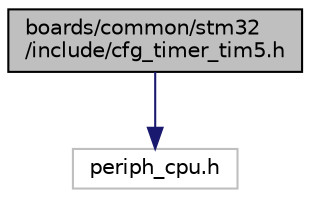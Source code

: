 digraph "boards/common/stm32/include/cfg_timer_tim5.h"
{
 // LATEX_PDF_SIZE
  edge [fontname="Helvetica",fontsize="10",labelfontname="Helvetica",labelfontsize="10"];
  node [fontname="Helvetica",fontsize="10",shape=record];
  Node1 [label="boards/common/stm32\l/include/cfg_timer_tim5.h",height=0.2,width=0.4,color="black", fillcolor="grey75", style="filled", fontcolor="black",tooltip="Common configuration for STM32 Timer peripheral based on TIM5."];
  Node1 -> Node2 [color="midnightblue",fontsize="10",style="solid",fontname="Helvetica"];
  Node2 [label="periph_cpu.h",height=0.2,width=0.4,color="grey75", fillcolor="white", style="filled",tooltip=" "];
}
